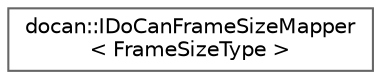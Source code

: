 digraph "Graphical Class Hierarchy"
{
 // LATEX_PDF_SIZE
  bgcolor="transparent";
  edge [fontname=Helvetica,fontsize=10,labelfontname=Helvetica,labelfontsize=10];
  node [fontname=Helvetica,fontsize=10,shape=box,height=0.2,width=0.4];
  rankdir="LR";
  Node0 [id="Node000000",label="docan::IDoCanFrameSizeMapper\l\< FrameSizeType \>",height=0.2,width=0.4,color="grey40", fillcolor="white", style="filled",URL="$d8/df2/classdocan_1_1IDoCanFrameSizeMapper.html",tooltip=" "];
}
